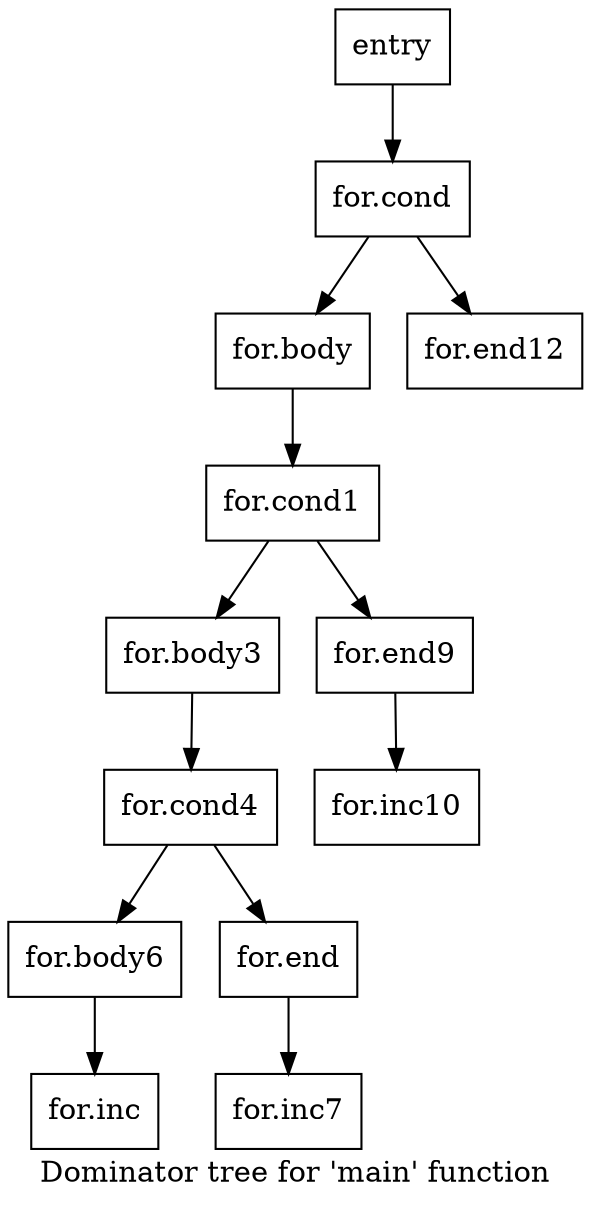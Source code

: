 digraph "Dominator tree for 'main' function" {
	label="Dominator tree for 'main' function";

	Node0x55fcec67aac0 [shape=record,label="{entry}"];
	Node0x55fcec67aac0 -> Node0x55fcec67af30;
	Node0x55fcec67af30 [shape=record,label="{for.cond}"];
	Node0x55fcec67af30 -> Node0x55fcec67af90;
	Node0x55fcec67af30 -> Node0x55fcec67b350;
	Node0x55fcec67af90 [shape=record,label="{for.body}"];
	Node0x55fcec67af90 -> Node0x55fcec67aff0;
	Node0x55fcec67aff0 [shape=record,label="{for.cond1}"];
	Node0x55fcec67aff0 -> Node0x55fcec67b050;
	Node0x55fcec67aff0 -> Node0x55fcec67b290;
	Node0x55fcec67b050 [shape=record,label="{for.body3}"];
	Node0x55fcec67b050 -> Node0x55fcec67b0b0;
	Node0x55fcec67b0b0 [shape=record,label="{for.cond4}"];
	Node0x55fcec67b0b0 -> Node0x55fcec67b110;
	Node0x55fcec67b0b0 -> Node0x55fcec67b1d0;
	Node0x55fcec67b110 [shape=record,label="{for.body6}"];
	Node0x55fcec67b110 -> Node0x55fcec67b170;
	Node0x55fcec67b170 [shape=record,label="{for.inc}"];
	Node0x55fcec67b1d0 [shape=record,label="{for.end}"];
	Node0x55fcec67b1d0 -> Node0x55fcec67b230;
	Node0x55fcec67b230 [shape=record,label="{for.inc7}"];
	Node0x55fcec67b290 [shape=record,label="{for.end9}"];
	Node0x55fcec67b290 -> Node0x55fcec67b2f0;
	Node0x55fcec67b2f0 [shape=record,label="{for.inc10}"];
	Node0x55fcec67b350 [shape=record,label="{for.end12}"];
}
